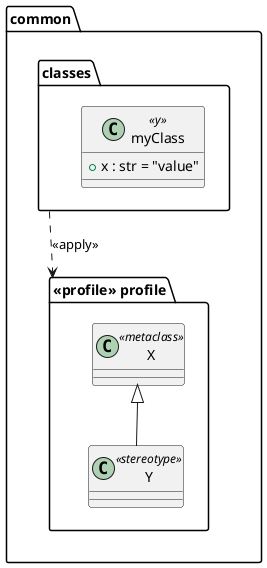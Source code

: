 {
  "sha1": "p1mc70mzwpqzweui303xf9tevhhqycx",
  "insertion": {
    "when": "2024-06-04T17:28:40.577Z",
    "url": "https://github.com/plantuml/plantuml/issues/1175",
    "user": "plantuml@gmail.com"
  }
}
@startuml
namespace common {
'    header is broken
    namespace "<<profile>> profile" as profiles {
        class X <<metaclass>>
        class Y <<stereotype>> extends X
    }
    namespace classes {
        class myClass <<y>> {
            + x : str = "value"
        }
    }
'    relative resolution is broken
'    classes ..> profiles : <<apply>>

'    resolution works fin with absolute addresses (you'll have to comment line above first)
    common.classes ..> common.profiles : <<apply>>
}
@enduml
